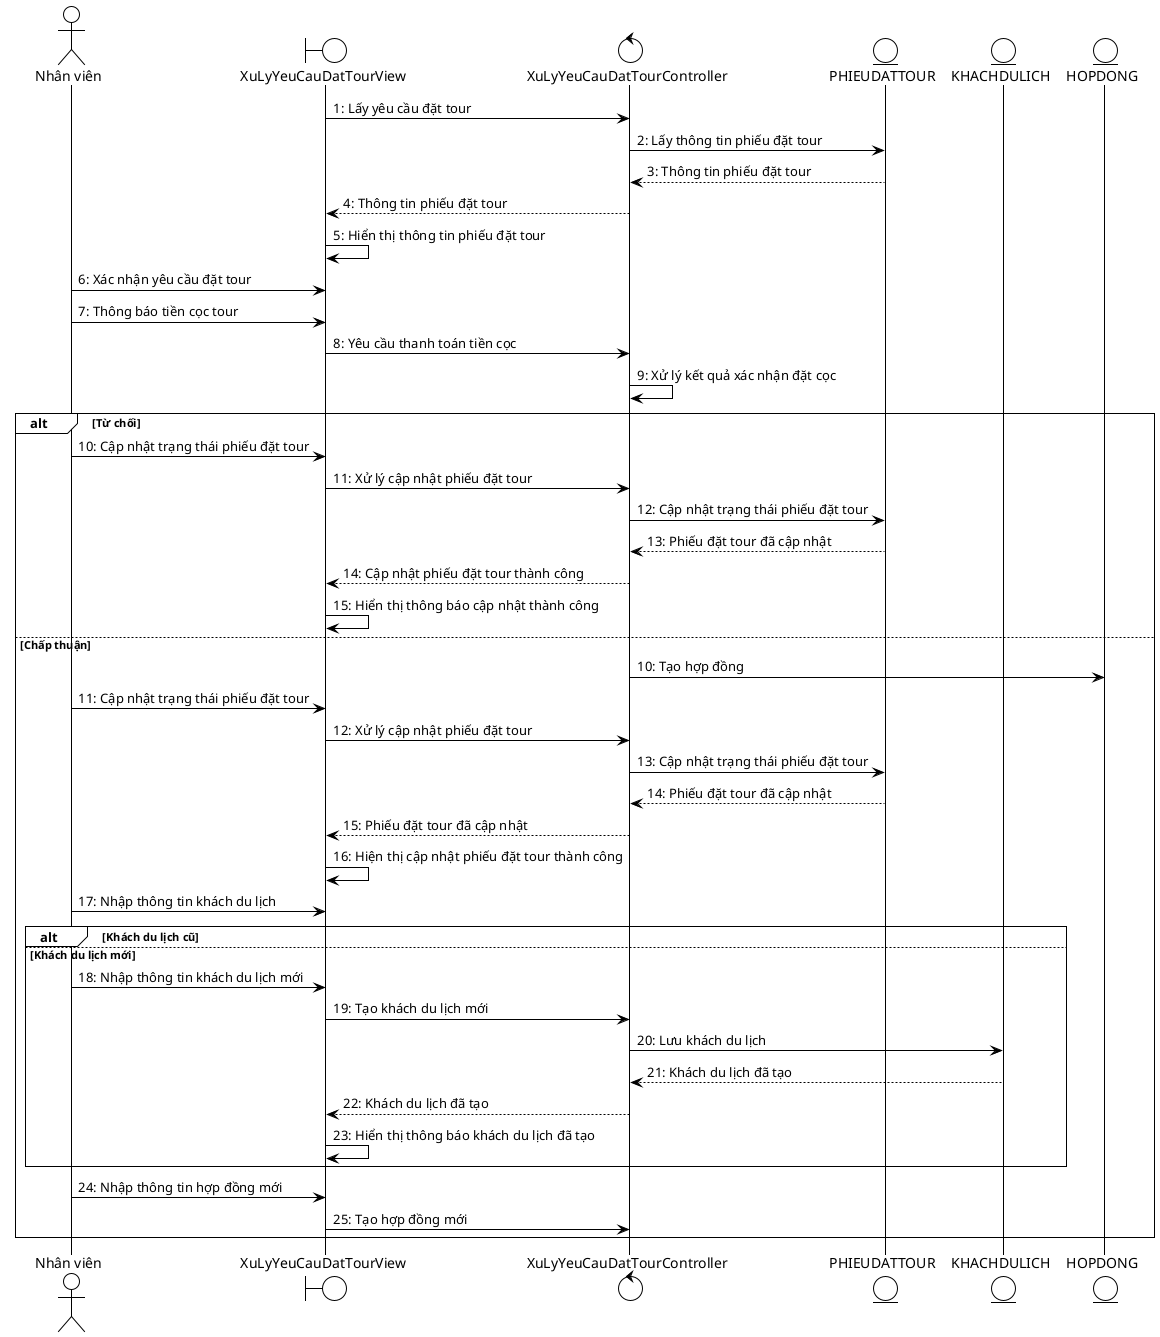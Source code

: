 @startuml
!theme plain

actor "Nhân viên" as Staff
boundary "XuLyYeuCauDatTourView" as View
control "XuLyYeuCauDatTourController" as Controller
entity "PHIEUDATTOUR" as TourReservation
entity "KHACHDULICH" as Tourist
entity "HOPDONG" as Contract 

View -> Controller: 1: Lấy yêu cầu đặt tour
Controller -> TourReservation: 2: Lấy thông tin phiếu đặt tour
TourReservation --> Controller: 3: Thông tin phiếu đặt tour
Controller --> View: 4: Thông tin phiếu đặt tour
View -> View: 5: Hiển thị thông tin phiếu đặt tour

Staff -> View: 6: Xác nhận yêu cầu đặt tour
Staff -> View: 7: Thông báo tiền cọc tour
View -> Controller: 8: Yêu cầu thanh toán tiền cọc
Controller -> Controller: 9: Xử lý kết quả xác nhận đặt cọc

alt Từ chối
    Staff -> View: 10: Cập nhật trạng thái phiếu đặt tour
    View -> Controller: 11: Xử lý cập nhật phiếu đặt tour
    Controller -> TourReservation: 12: Cập nhật trạng thái phiếu đặt tour
    TourReservation --> Controller: 13: Phiếu đặt tour đã cập nhật
    Controller --> View: 14: Cập nhật phiếu đặt tour thành công
    View -> View: 15: Hiển thị thông báo cập nhật thành công
else Chấp thuận
    Controller -> Contract: 10: Tạo hợp đồng
    Staff -> View: 11: Cập nhật trạng thái phiếu đặt tour
    View -> Controller: 12: Xử lý cập nhật phiếu đặt tour
    Controller -> TourReservation: 13: Cập nhật trạng thái phiếu đặt tour
    TourReservation --> Controller: 14: Phiếu đặt tour đã cập nhật
    Controller --> View: 15: Phiếu đặt tour đã cập nhật
    View -> View: 16: Hiện thị cập nhật phiếu đặt tour thành công

    Staff -> View: 17: Nhập thông tin khách du lịch

    alt Khách du lịch cũ

    else Khách du lịch mới
        Staff -> View: 18: Nhập thông tin khách du lịch mới
        View -> Controller: 19: Tạo khách du lịch mới
        Controller -> Tourist: 20: Lưu khách du lịch
        Tourist --> Controller: 21: Khách du lịch đã tạo
        Controller --> View: 22: Khách du lịch đã tạo
        View -> View: 23: Hiển thị thông báo khách du lịch đã tạo
    end

    Staff -> View: 24: Nhập thông tin hợp đồng mới
    View -> Controller: 25: Tạo hợp đồng mới

end

@enduml